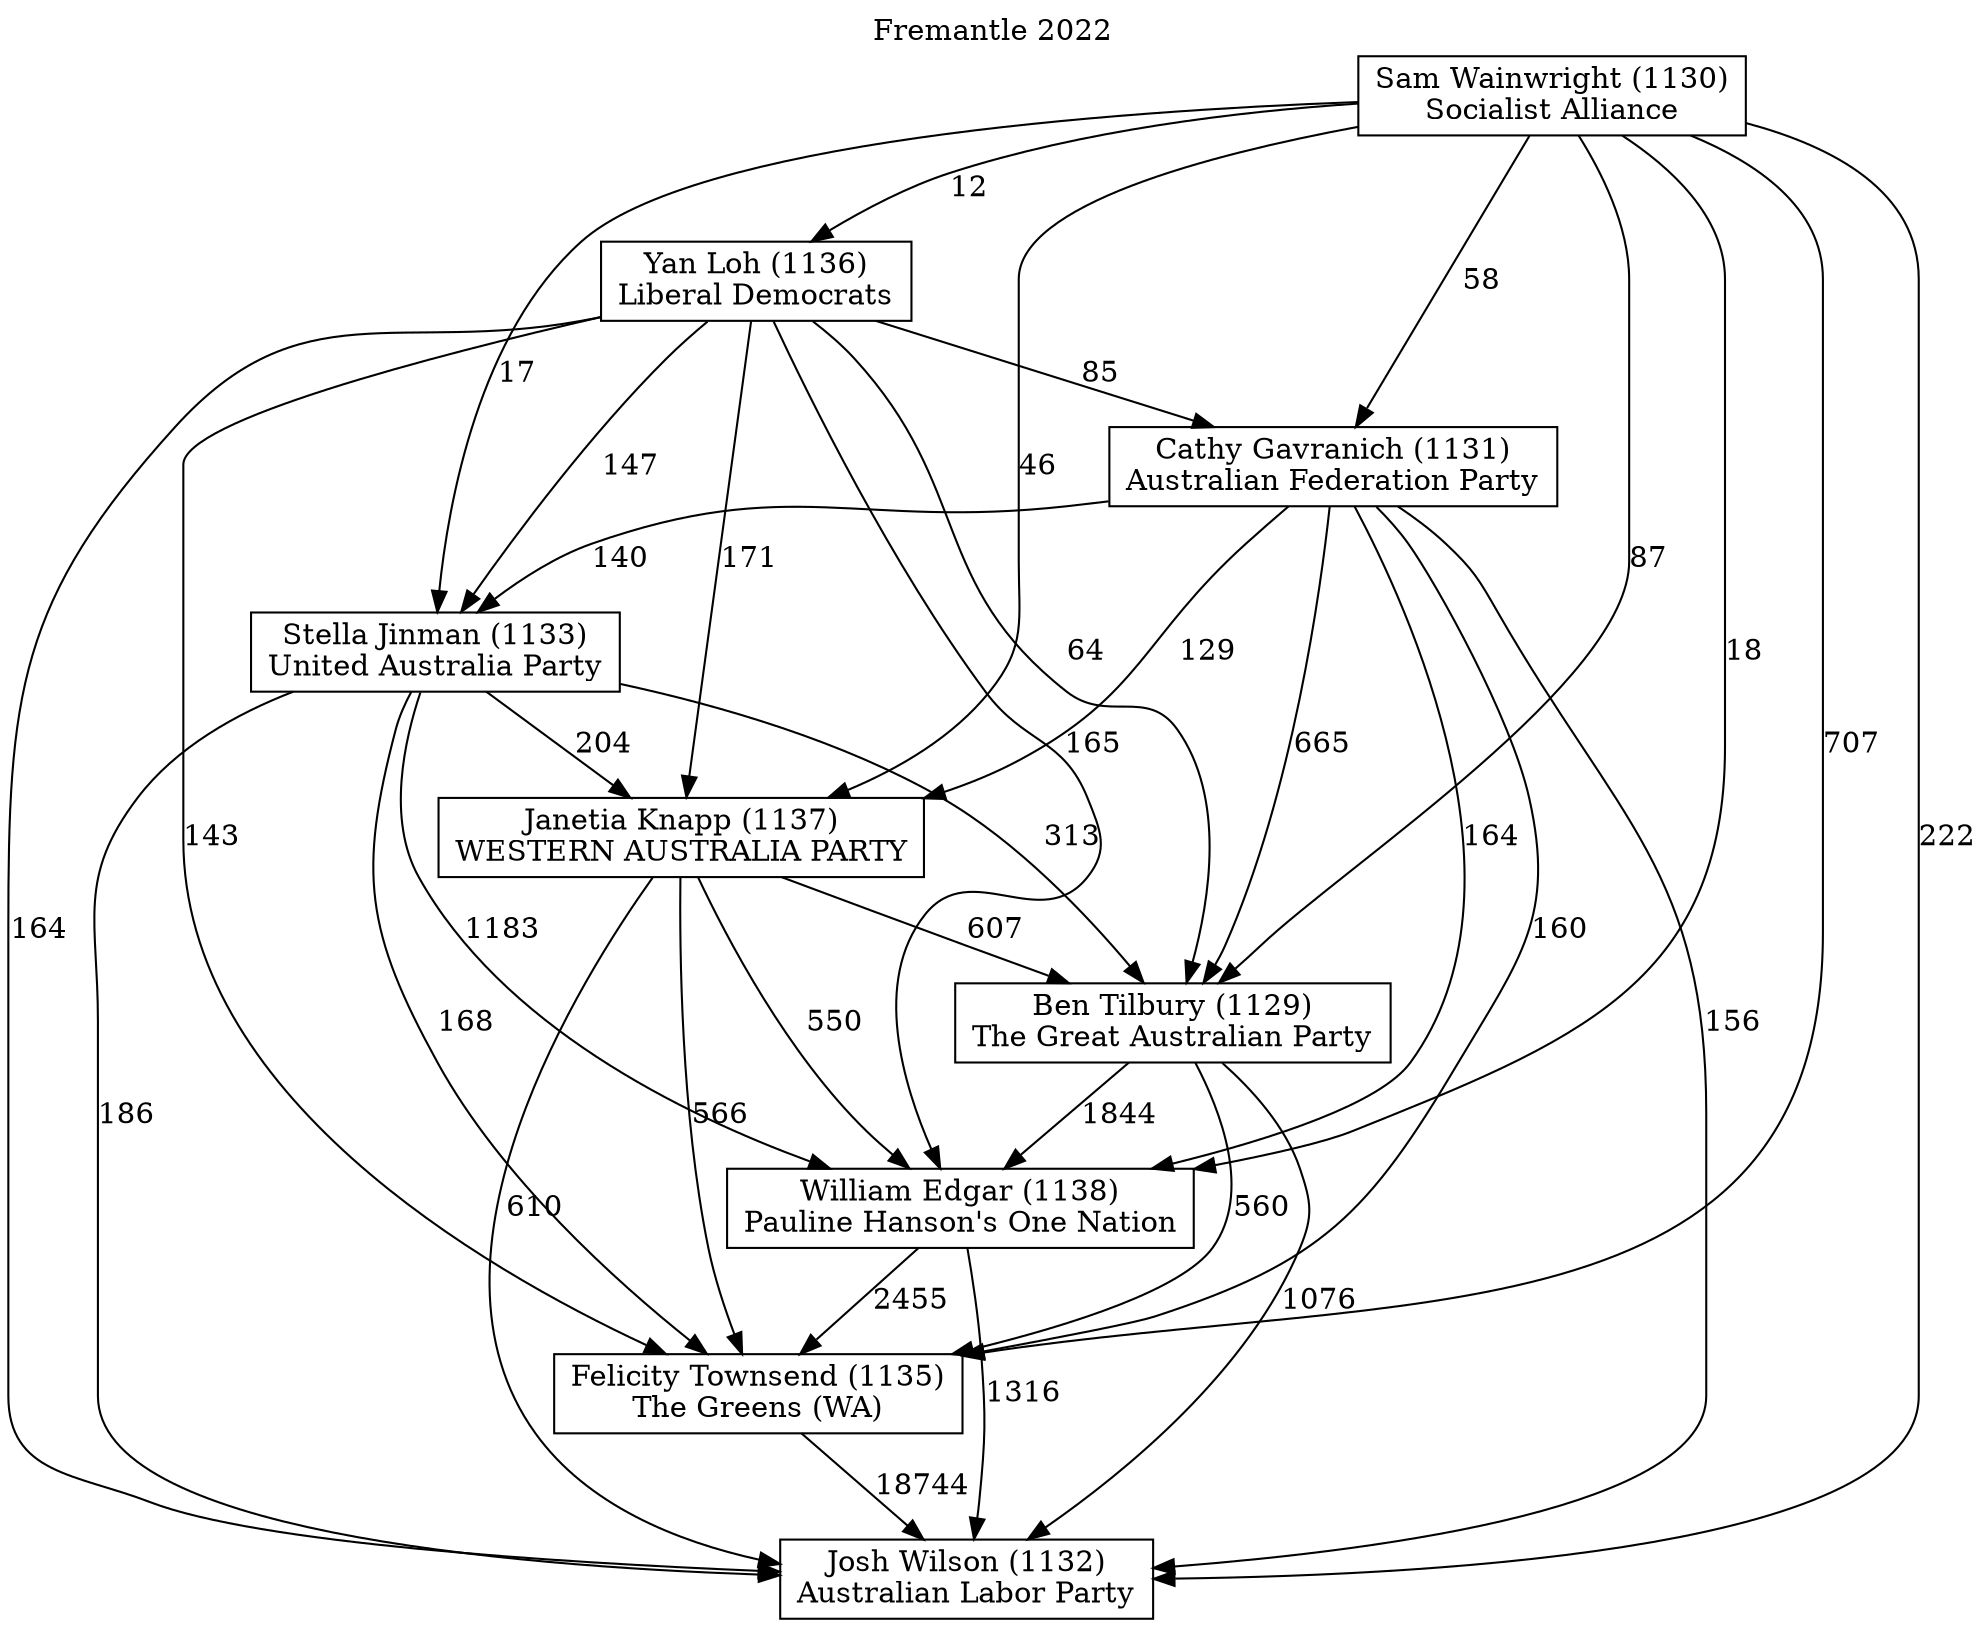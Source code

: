 // House preference flow
digraph "Josh Wilson (1132)_Fremantle_2022" {
	graph [label="Fremantle 2022" labelloc=t mclimit=10]
	node [shape=box]
	"Josh Wilson (1132)" [label="Josh Wilson (1132)
Australian Labor Party"]
	"Felicity Townsend (1135)" [label="Felicity Townsend (1135)
The Greens (WA)"]
	"William Edgar (1138)" [label="William Edgar (1138)
Pauline Hanson's One Nation"]
	"Ben Tilbury (1129)" [label="Ben Tilbury (1129)
The Great Australian Party"]
	"Janetia Knapp (1137)" [label="Janetia Knapp (1137)
WESTERN AUSTRALIA PARTY"]
	"Stella Jinman (1133)" [label="Stella Jinman (1133)
United Australia Party"]
	"Cathy Gavranich (1131)" [label="Cathy Gavranich (1131)
Australian Federation Party"]
	"Yan Loh (1136)" [label="Yan Loh (1136)
Liberal Democrats"]
	"Sam Wainwright (1130)" [label="Sam Wainwright (1130)
Socialist Alliance"]
	"Felicity Townsend (1135)" -> "Josh Wilson (1132)" [label=18744]
	"William Edgar (1138)" -> "Felicity Townsend (1135)" [label=2455]
	"Ben Tilbury (1129)" -> "William Edgar (1138)" [label=1844]
	"Janetia Knapp (1137)" -> "Ben Tilbury (1129)" [label=607]
	"Stella Jinman (1133)" -> "Janetia Knapp (1137)" [label=204]
	"Cathy Gavranich (1131)" -> "Stella Jinman (1133)" [label=140]
	"Yan Loh (1136)" -> "Cathy Gavranich (1131)" [label=85]
	"Sam Wainwright (1130)" -> "Yan Loh (1136)" [label=12]
	"William Edgar (1138)" -> "Josh Wilson (1132)" [label=1316]
	"Ben Tilbury (1129)" -> "Josh Wilson (1132)" [label=1076]
	"Janetia Knapp (1137)" -> "Josh Wilson (1132)" [label=610]
	"Stella Jinman (1133)" -> "Josh Wilson (1132)" [label=186]
	"Cathy Gavranich (1131)" -> "Josh Wilson (1132)" [label=156]
	"Yan Loh (1136)" -> "Josh Wilson (1132)" [label=164]
	"Sam Wainwright (1130)" -> "Josh Wilson (1132)" [label=222]
	"Sam Wainwright (1130)" -> "Cathy Gavranich (1131)" [label=58]
	"Yan Loh (1136)" -> "Stella Jinman (1133)" [label=147]
	"Sam Wainwright (1130)" -> "Stella Jinman (1133)" [label=17]
	"Cathy Gavranich (1131)" -> "Janetia Knapp (1137)" [label=129]
	"Yan Loh (1136)" -> "Janetia Knapp (1137)" [label=171]
	"Sam Wainwright (1130)" -> "Janetia Knapp (1137)" [label=46]
	"Stella Jinman (1133)" -> "Ben Tilbury (1129)" [label=313]
	"Cathy Gavranich (1131)" -> "Ben Tilbury (1129)" [label=665]
	"Yan Loh (1136)" -> "Ben Tilbury (1129)" [label=64]
	"Sam Wainwright (1130)" -> "Ben Tilbury (1129)" [label=87]
	"Janetia Knapp (1137)" -> "William Edgar (1138)" [label=550]
	"Stella Jinman (1133)" -> "William Edgar (1138)" [label=1183]
	"Cathy Gavranich (1131)" -> "William Edgar (1138)" [label=164]
	"Yan Loh (1136)" -> "William Edgar (1138)" [label=165]
	"Sam Wainwright (1130)" -> "William Edgar (1138)" [label=18]
	"Ben Tilbury (1129)" -> "Felicity Townsend (1135)" [label=560]
	"Janetia Knapp (1137)" -> "Felicity Townsend (1135)" [label=566]
	"Stella Jinman (1133)" -> "Felicity Townsend (1135)" [label=168]
	"Cathy Gavranich (1131)" -> "Felicity Townsend (1135)" [label=160]
	"Yan Loh (1136)" -> "Felicity Townsend (1135)" [label=143]
	"Sam Wainwright (1130)" -> "Felicity Townsend (1135)" [label=707]
}

